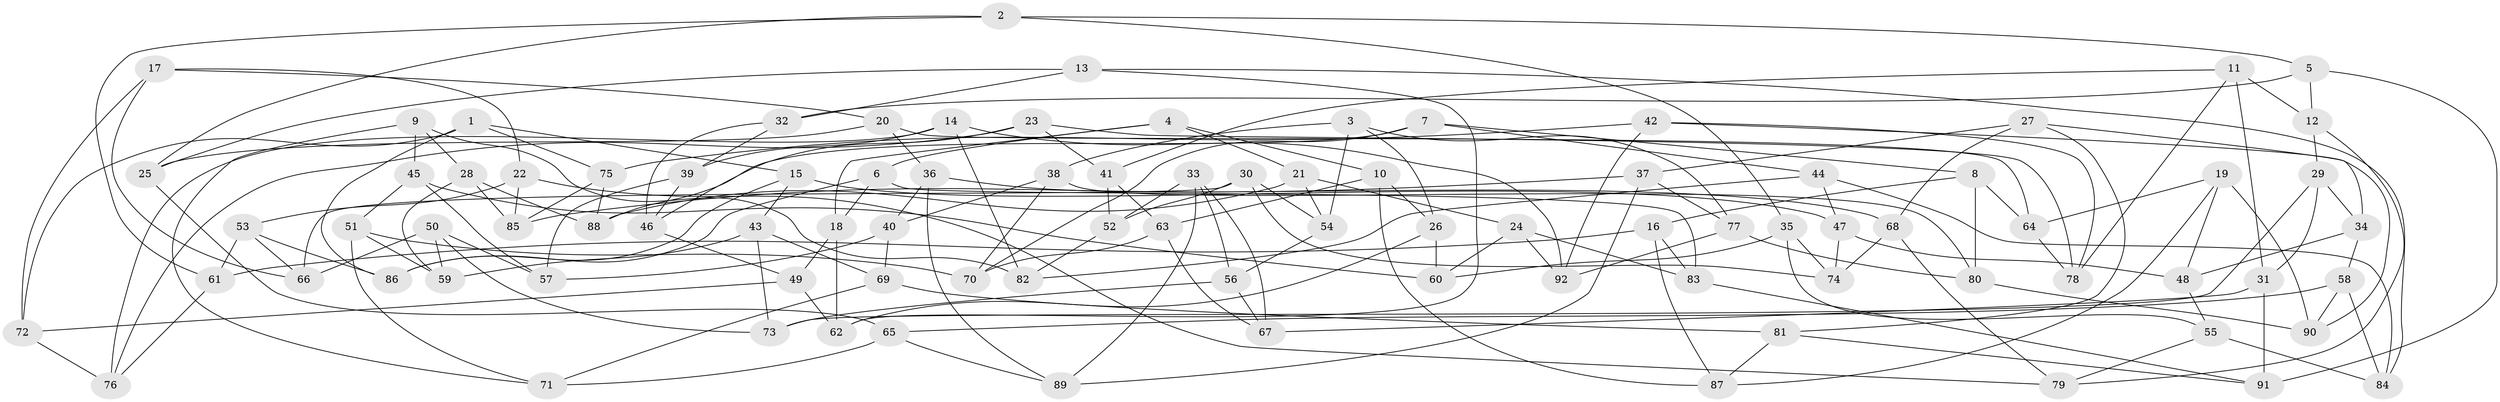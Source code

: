// Generated by graph-tools (version 1.1) at 2025/16/03/09/25 04:16:12]
// undirected, 92 vertices, 184 edges
graph export_dot {
graph [start="1"]
  node [color=gray90,style=filled];
  1;
  2;
  3;
  4;
  5;
  6;
  7;
  8;
  9;
  10;
  11;
  12;
  13;
  14;
  15;
  16;
  17;
  18;
  19;
  20;
  21;
  22;
  23;
  24;
  25;
  26;
  27;
  28;
  29;
  30;
  31;
  32;
  33;
  34;
  35;
  36;
  37;
  38;
  39;
  40;
  41;
  42;
  43;
  44;
  45;
  46;
  47;
  48;
  49;
  50;
  51;
  52;
  53;
  54;
  55;
  56;
  57;
  58;
  59;
  60;
  61;
  62;
  63;
  64;
  65;
  66;
  67;
  68;
  69;
  70;
  71;
  72;
  73;
  74;
  75;
  76;
  77;
  78;
  79;
  80;
  81;
  82;
  83;
  84;
  85;
  86;
  87;
  88;
  89;
  90;
  91;
  92;
  1 -- 86;
  1 -- 15;
  1 -- 72;
  1 -- 75;
  2 -- 61;
  2 -- 25;
  2 -- 35;
  2 -- 5;
  3 -- 38;
  3 -- 54;
  3 -- 26;
  3 -- 77;
  4 -- 10;
  4 -- 6;
  4 -- 21;
  4 -- 18;
  5 -- 91;
  5 -- 12;
  5 -- 32;
  6 -- 18;
  6 -- 86;
  6 -- 83;
  7 -- 88;
  7 -- 8;
  7 -- 70;
  7 -- 44;
  8 -- 80;
  8 -- 16;
  8 -- 64;
  9 -- 28;
  9 -- 45;
  9 -- 82;
  9 -- 71;
  10 -- 87;
  10 -- 26;
  10 -- 63;
  11 -- 78;
  11 -- 41;
  11 -- 12;
  11 -- 31;
  12 -- 29;
  12 -- 79;
  13 -- 25;
  13 -- 62;
  13 -- 84;
  13 -- 32;
  14 -- 76;
  14 -- 82;
  14 -- 39;
  14 -- 92;
  15 -- 43;
  15 -- 86;
  15 -- 47;
  16 -- 83;
  16 -- 87;
  16 -- 61;
  17 -- 66;
  17 -- 72;
  17 -- 22;
  17 -- 20;
  18 -- 49;
  18 -- 62;
  19 -- 48;
  19 -- 64;
  19 -- 90;
  19 -- 87;
  20 -- 64;
  20 -- 25;
  20 -- 36;
  21 -- 24;
  21 -- 54;
  21 -- 88;
  22 -- 85;
  22 -- 79;
  22 -- 53;
  23 -- 41;
  23 -- 76;
  23 -- 78;
  23 -- 46;
  24 -- 60;
  24 -- 83;
  24 -- 92;
  25 -- 65;
  26 -- 60;
  26 -- 62;
  27 -- 81;
  27 -- 37;
  27 -- 68;
  27 -- 34;
  28 -- 85;
  28 -- 59;
  28 -- 88;
  29 -- 34;
  29 -- 31;
  29 -- 73;
  30 -- 52;
  30 -- 74;
  30 -- 54;
  30 -- 66;
  31 -- 91;
  31 -- 67;
  32 -- 39;
  32 -- 46;
  33 -- 67;
  33 -- 56;
  33 -- 89;
  33 -- 52;
  34 -- 58;
  34 -- 48;
  35 -- 60;
  35 -- 55;
  35 -- 74;
  36 -- 68;
  36 -- 40;
  36 -- 89;
  37 -- 89;
  37 -- 77;
  37 -- 85;
  38 -- 40;
  38 -- 70;
  38 -- 80;
  39 -- 46;
  39 -- 57;
  40 -- 57;
  40 -- 69;
  41 -- 52;
  41 -- 63;
  42 -- 90;
  42 -- 78;
  42 -- 92;
  42 -- 75;
  43 -- 59;
  43 -- 73;
  43 -- 69;
  44 -- 84;
  44 -- 47;
  44 -- 82;
  45 -- 57;
  45 -- 51;
  45 -- 60;
  46 -- 49;
  47 -- 48;
  47 -- 74;
  48 -- 55;
  49 -- 62;
  49 -- 72;
  50 -- 59;
  50 -- 57;
  50 -- 73;
  50 -- 66;
  51 -- 70;
  51 -- 71;
  51 -- 59;
  52 -- 82;
  53 -- 61;
  53 -- 66;
  53 -- 86;
  54 -- 56;
  55 -- 84;
  55 -- 79;
  56 -- 67;
  56 -- 73;
  58 -- 90;
  58 -- 65;
  58 -- 84;
  61 -- 76;
  63 -- 67;
  63 -- 70;
  64 -- 78;
  65 -- 89;
  65 -- 71;
  68 -- 79;
  68 -- 74;
  69 -- 71;
  69 -- 81;
  72 -- 76;
  75 -- 85;
  75 -- 88;
  77 -- 92;
  77 -- 80;
  80 -- 90;
  81 -- 91;
  81 -- 87;
  83 -- 91;
}
